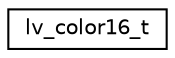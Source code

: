 digraph "Graphical Class Hierarchy"
{
 // LATEX_PDF_SIZE
  edge [fontname="Helvetica",fontsize="10",labelfontname="Helvetica",labelfontsize="10"];
  node [fontname="Helvetica",fontsize="10",shape=record];
  rankdir="LR";
  Node0 [label="lv_color16_t",height=0.2,width=0.4,color="black", fillcolor="white", style="filled",URL="$unionlv__color16__t.html",tooltip=" "];
}
